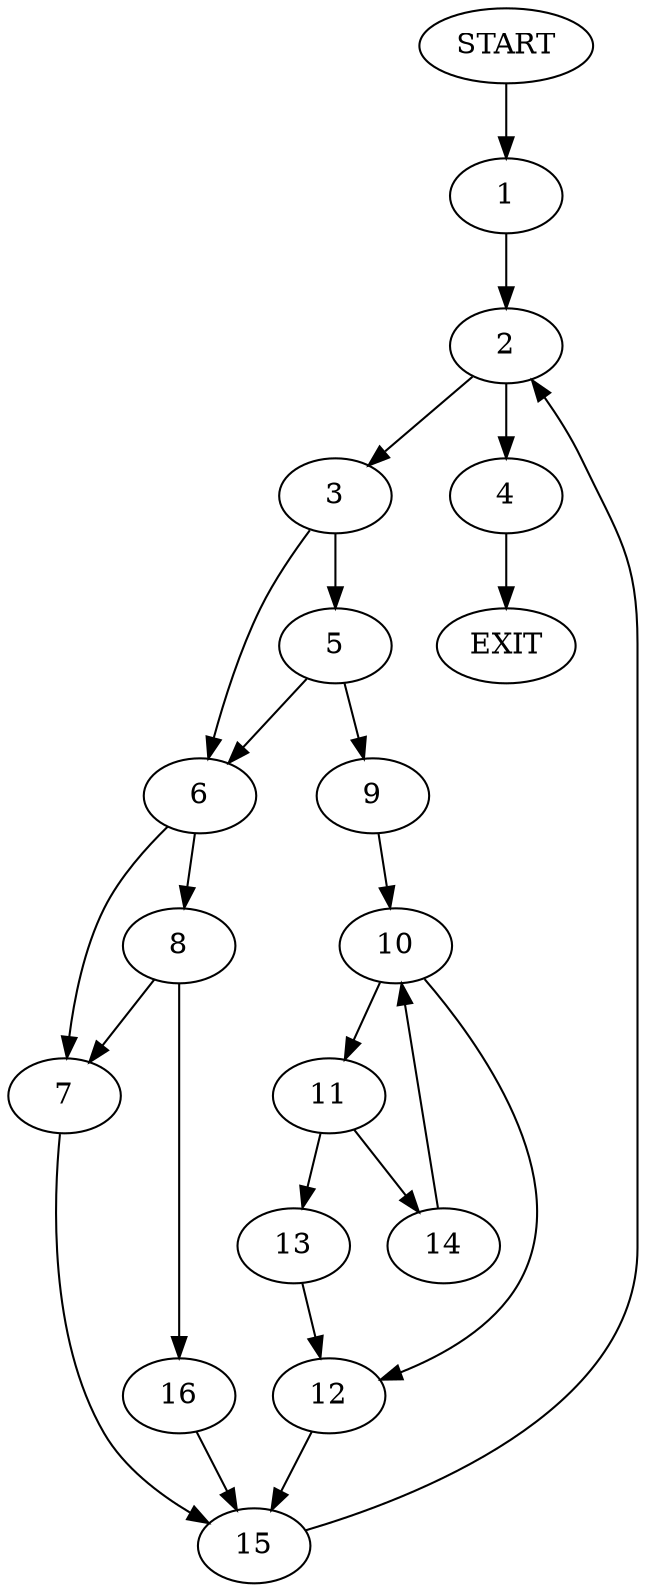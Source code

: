 digraph {
0 [label="START"]
17 [label="EXIT"]
0 -> 1
1 -> 2
2 -> 3
2 -> 4
3 -> 5
3 -> 6
4 -> 17
6 -> 7
6 -> 8
5 -> 9
5 -> 6
9 -> 10
10 -> 11
10 -> 12
11 -> 13
11 -> 14
12 -> 15
13 -> 12
14 -> 10
15 -> 2
8 -> 7
8 -> 16
7 -> 15
16 -> 15
}

